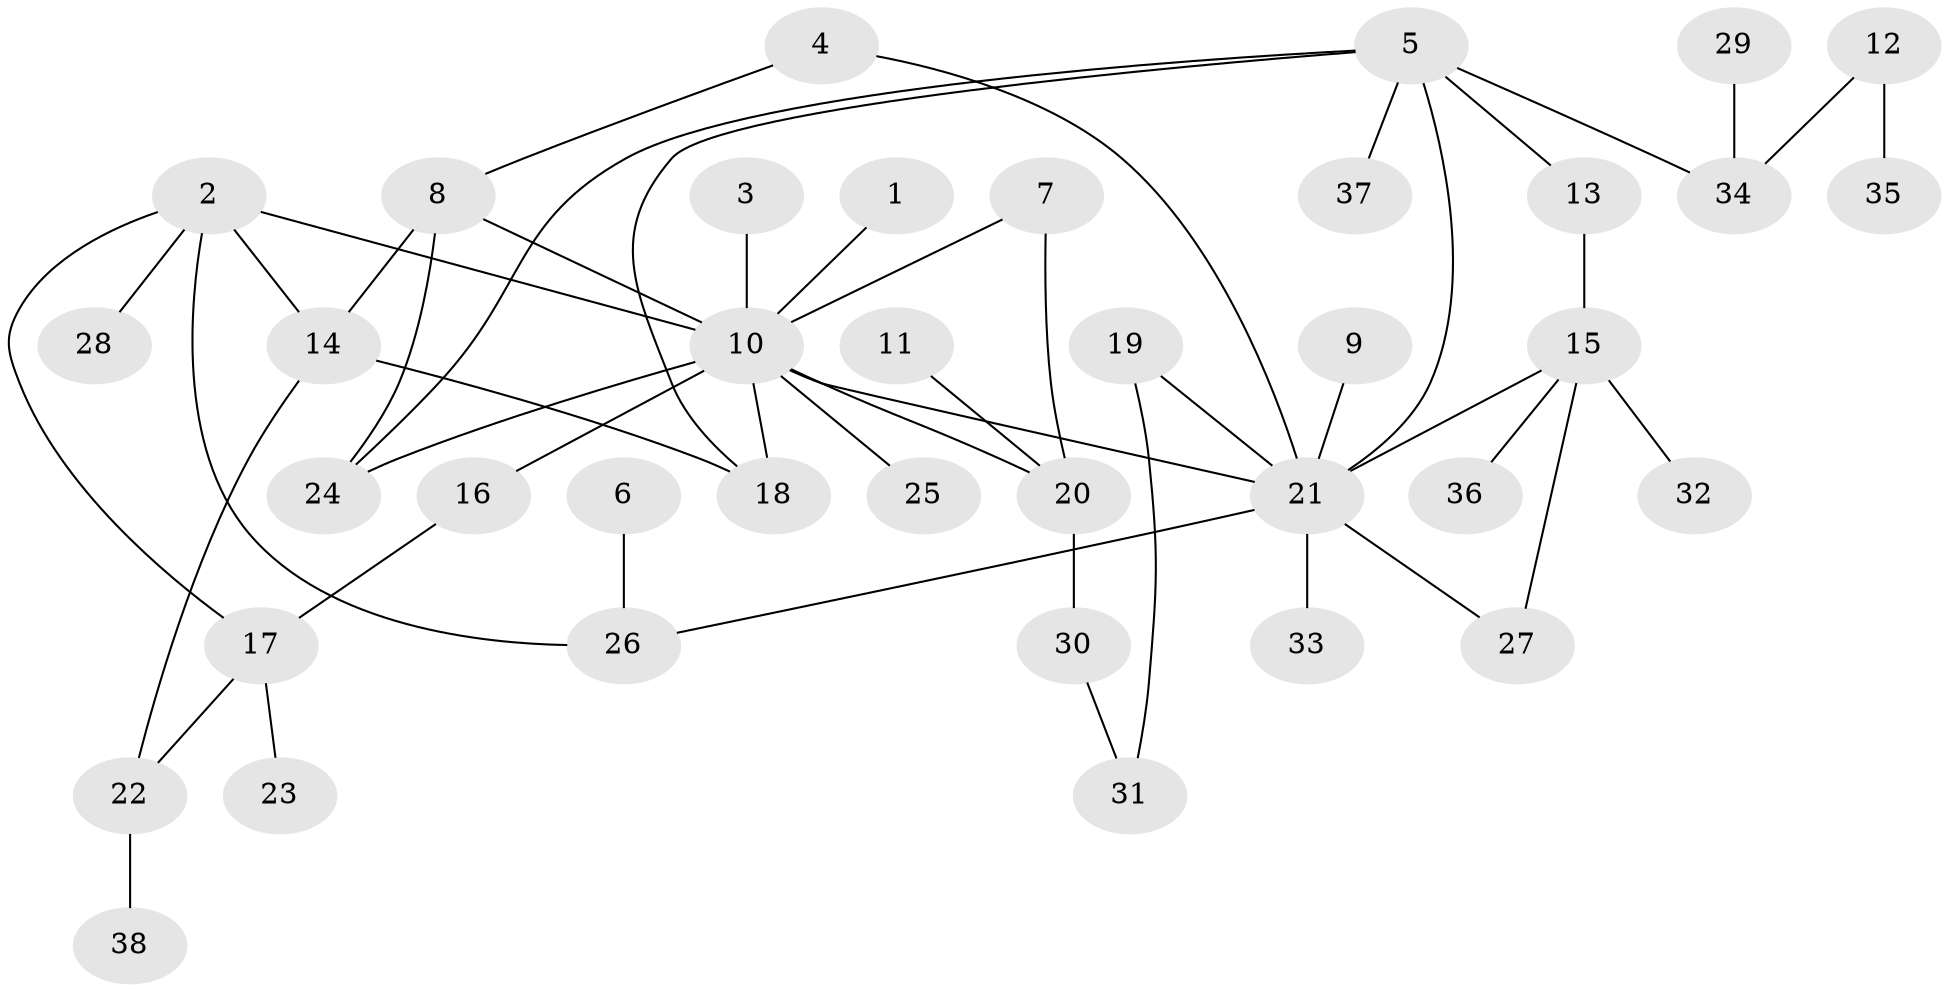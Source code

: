 // original degree distribution, {10: 0.013157894736842105, 2: 0.2236842105263158, 15: 0.013157894736842105, 8: 0.013157894736842105, 6: 0.05263157894736842, 1: 0.5131578947368421, 7: 0.013157894736842105, 5: 0.039473684210526314, 3: 0.07894736842105263, 4: 0.039473684210526314}
// Generated by graph-tools (version 1.1) at 2025/01/03/09/25 03:01:49]
// undirected, 38 vertices, 50 edges
graph export_dot {
graph [start="1"]
  node [color=gray90,style=filled];
  1;
  2;
  3;
  4;
  5;
  6;
  7;
  8;
  9;
  10;
  11;
  12;
  13;
  14;
  15;
  16;
  17;
  18;
  19;
  20;
  21;
  22;
  23;
  24;
  25;
  26;
  27;
  28;
  29;
  30;
  31;
  32;
  33;
  34;
  35;
  36;
  37;
  38;
  1 -- 10 [weight=1.0];
  2 -- 10 [weight=1.0];
  2 -- 14 [weight=1.0];
  2 -- 17 [weight=1.0];
  2 -- 26 [weight=1.0];
  2 -- 28 [weight=1.0];
  3 -- 10 [weight=1.0];
  4 -- 8 [weight=1.0];
  4 -- 21 [weight=1.0];
  5 -- 13 [weight=1.0];
  5 -- 18 [weight=1.0];
  5 -- 21 [weight=1.0];
  5 -- 24 [weight=1.0];
  5 -- 34 [weight=1.0];
  5 -- 37 [weight=1.0];
  6 -- 26 [weight=1.0];
  7 -- 10 [weight=1.0];
  7 -- 20 [weight=1.0];
  8 -- 10 [weight=1.0];
  8 -- 14 [weight=1.0];
  8 -- 24 [weight=1.0];
  9 -- 21 [weight=1.0];
  10 -- 16 [weight=1.0];
  10 -- 18 [weight=1.0];
  10 -- 20 [weight=1.0];
  10 -- 21 [weight=1.0];
  10 -- 24 [weight=2.0];
  10 -- 25 [weight=1.0];
  11 -- 20 [weight=1.0];
  12 -- 34 [weight=1.0];
  12 -- 35 [weight=1.0];
  13 -- 15 [weight=1.0];
  14 -- 18 [weight=1.0];
  14 -- 22 [weight=1.0];
  15 -- 21 [weight=1.0];
  15 -- 27 [weight=1.0];
  15 -- 32 [weight=1.0];
  15 -- 36 [weight=1.0];
  16 -- 17 [weight=1.0];
  17 -- 22 [weight=1.0];
  17 -- 23 [weight=1.0];
  19 -- 21 [weight=1.0];
  19 -- 31 [weight=1.0];
  20 -- 30 [weight=1.0];
  21 -- 26 [weight=1.0];
  21 -- 27 [weight=1.0];
  21 -- 33 [weight=1.0];
  22 -- 38 [weight=1.0];
  29 -- 34 [weight=1.0];
  30 -- 31 [weight=1.0];
}
